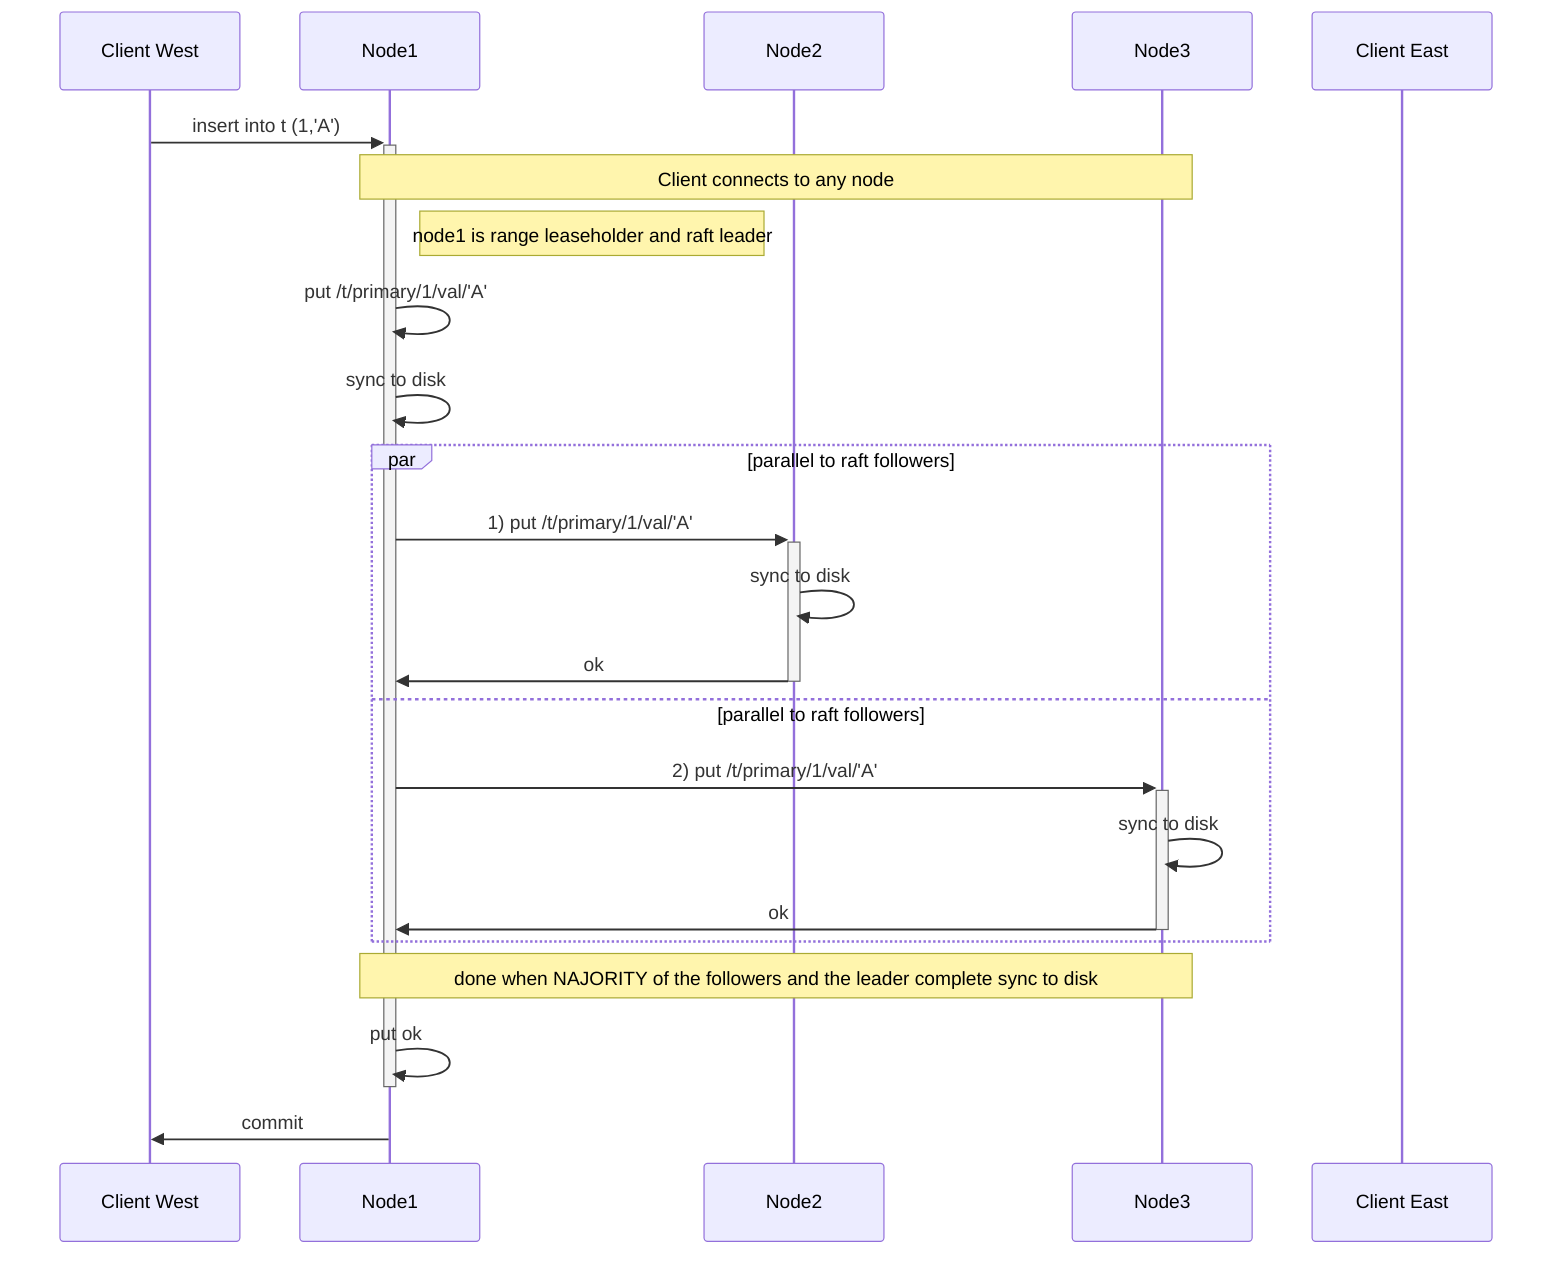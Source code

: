 %% mmdc -i insert_singleton_ideal_west_1.x.mmd -o insert_singleton_ideal_west_1.x.png
sequenceDiagram
    participant Client West
    participant Node1
    participant Node2
    participant Node3
    participant Client East
    Client West->>+Node1: insert into t (1,'A')
Note Over Node1,Node3: Client connects to any node
Note Right of Node1: node1 is range leaseholder and raft leader
    Node1->>Node1:put /t/primary/1/val/'A' 
    Node1->>Node1:sync to disk 
    par parallel to raft followers
        Node1->>+Node2: 1) put /t/primary/1/val/'A'
        Node2->>Node2:sync to disk
        Node2->>-Node1:ok
    and parallel to raft followers
        Node1->>+Node3: 2) put /t/primary/1/val/'A'
        Node3->>Node3:sync to disk
        Node3->>-Node1:ok
    end
Note Over Node1,Node3: done when NAJORITY of the followers and the leader complete sync to disk
Node1->>Node1:put ok
deactivate Node1
Node1->>Client West: commit
